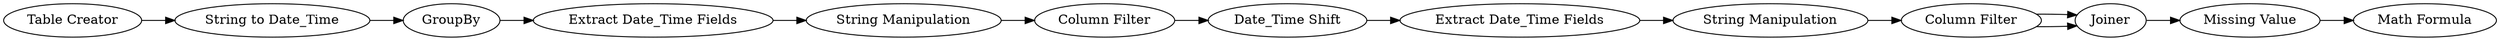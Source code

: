 digraph {
	521 [label="Table Creator"]
	522 [label="String to Date_Time"]
	532 [label=GroupBy]
	534 [label="Extract Date_Time Fields"]
	535 [label="Date_Time Shift"]
	536 [label="Extract Date_Time Fields"]
	537 [label="String Manipulation"]
	538 [label="Column Filter"]
	539 [label="String Manipulation"]
	540 [label="Column Filter"]
	541 [label=Joiner]
	542 [label="Math Formula"]
	543 [label="Missing Value"]
	521 -> 522
	522 -> 532
	532 -> 534
	534 -> 537
	535 -> 536
	536 -> 539
	537 -> 538
	538 -> 535
	539 -> 540
	540 -> 541
	540 -> 541
	541 -> 543
	543 -> 542
	rankdir=LR
}
